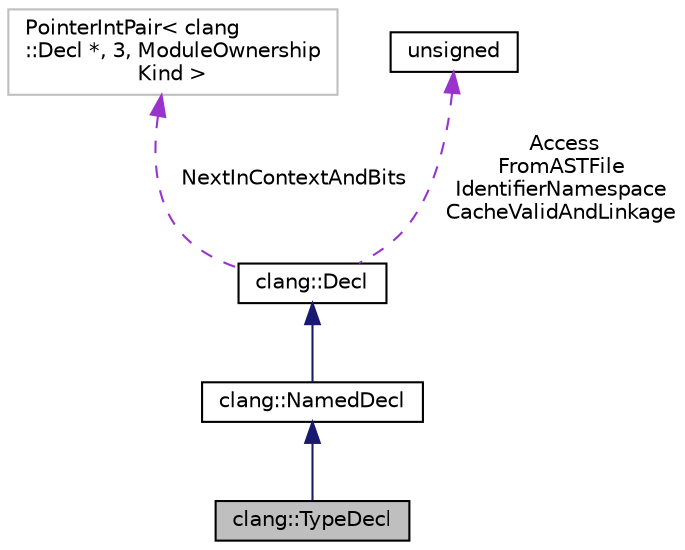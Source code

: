 digraph "clang::TypeDecl"
{
 // LATEX_PDF_SIZE
  bgcolor="transparent";
  edge [fontname="Helvetica",fontsize="10",labelfontname="Helvetica",labelfontsize="10"];
  node [fontname="Helvetica",fontsize="10",shape=record];
  Node1 [label="clang::TypeDecl",height=0.2,width=0.4,color="black", fillcolor="grey75", style="filled", fontcolor="black",tooltip="Represents a declaration of a type."];
  Node2 -> Node1 [dir="back",color="midnightblue",fontsize="10",style="solid",fontname="Helvetica"];
  Node2 [label="clang::NamedDecl",height=0.2,width=0.4,color="black",URL="$classclang_1_1NamedDecl.html",tooltip="This represents a decl that may have a name."];
  Node3 -> Node2 [dir="back",color="midnightblue",fontsize="10",style="solid",fontname="Helvetica"];
  Node3 [label="clang::Decl",height=0.2,width=0.4,color="black",URL="$classclang_1_1Decl.html",tooltip="Decl - This represents one declaration (or definition), e.g."];
  Node4 -> Node3 [dir="back",color="darkorchid3",fontsize="10",style="dashed",label=" NextInContextAndBits" ,fontname="Helvetica"];
  Node4 [label="PointerIntPair\< clang\l::Decl *, 3, ModuleOwnership\lKind \>",height=0.2,width=0.4,color="grey75",tooltip=" "];
  Node5 -> Node3 [dir="back",color="darkorchid3",fontsize="10",style="dashed",label=" Access\nFromASTFile\nIdentifierNamespace\nCacheValidAndLinkage" ,fontname="Helvetica"];
  Node5 [label="unsigned",height=0.2,width=0.4,color="black",URL="$classunsigned.html",tooltip=" "];
}
